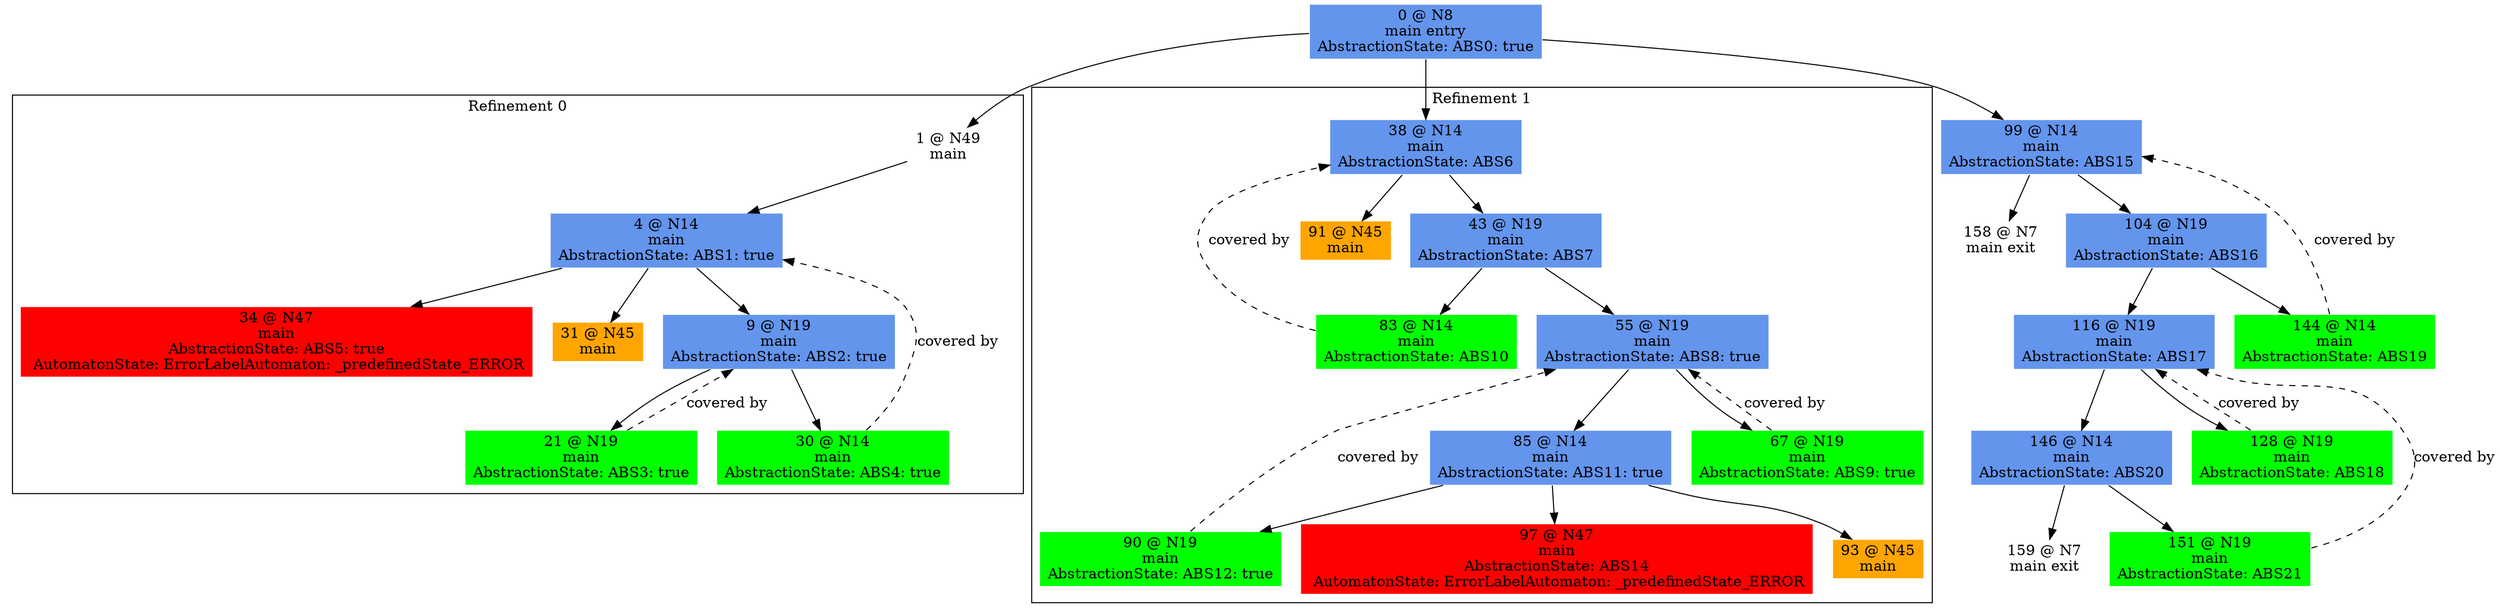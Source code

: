digraph ARG {
node [style="filled" shape="box" color="white"]
subgraph cluster_0 {
label="Refinement 0"
1 [label="1 @ N49\nmain\n" id="1"]
4 [fillcolor="cornflowerblue" label="4 @ N14\nmain\nAbstractionState: ABS1: true\n" id="4"]
34 [fillcolor="red" label="34 @ N47\nmain\nAbstractionState: ABS5: true\n AutomatonState: ErrorLabelAutomaton: _predefinedState_ERROR\n" id="34"]
31 [fillcolor="orange" label="31 @ N45\nmain\n" id="31"]
9 [fillcolor="cornflowerblue" label="9 @ N19\nmain\nAbstractionState: ABS2: true\n" id="9"]
30 [fillcolor="green" label="30 @ N14\nmain\nAbstractionState: ABS4: true\n" id="30"]
21 [fillcolor="green" label="21 @ N19\nmain\nAbstractionState: ABS3: true\n" id="21"]
1 -> 4 []
30 -> 4 [style="dashed" weight="0" label="covered by"]
4 -> 9 []
4 -> 31 []
4 -> 34 []
21 -> 9 [style="dashed" weight="0" label="covered by"]
9 -> 21 []
9 -> 30 []
}
0 -> 1
subgraph cluster_1 {
label="Refinement 1"
38 [fillcolor="cornflowerblue" label="38 @ N14\nmain\nAbstractionState: ABS6\n" id="38"]
43 [fillcolor="cornflowerblue" label="43 @ N19\nmain\nAbstractionState: ABS7\n" id="43"]
83 [fillcolor="green" label="83 @ N14\nmain\nAbstractionState: ABS10\n" id="83"]
55 [fillcolor="cornflowerblue" label="55 @ N19\nmain\nAbstractionState: ABS8: true\n" id="55"]
85 [fillcolor="cornflowerblue" label="85 @ N14\nmain\nAbstractionState: ABS11: true\n" id="85"]
97 [fillcolor="red" label="97 @ N47\nmain\nAbstractionState: ABS14\n AutomatonState: ErrorLabelAutomaton: _predefinedState_ERROR\n" id="97"]
93 [fillcolor="orange" label="93 @ N45\nmain\n" id="93"]
90 [fillcolor="green" label="90 @ N19\nmain\nAbstractionState: ABS12: true\n" id="90"]
67 [fillcolor="green" label="67 @ N19\nmain\nAbstractionState: ABS9: true\n" id="67"]
91 [fillcolor="orange" label="91 @ N45\nmain\n" id="91"]
83 -> 38 [style="dashed" weight="0" label="covered by"]
38 -> 91 []
38 -> 43 []
43 -> 55 []
43 -> 83 []
67 -> 55 [style="dashed" weight="0" label="covered by"]
90 -> 55 [style="dashed" weight="0" label="covered by"]
55 -> 67 []
55 -> 85 []
85 -> 90 []
85 -> 93 []
85 -> 97 []
}
0 -> 38
0 [fillcolor="cornflowerblue" label="0 @ N8\nmain entry\nAbstractionState: ABS0: true\n" id="0"]
99 [fillcolor="cornflowerblue" label="99 @ N14\nmain\nAbstractionState: ABS15\n" id="99"]
158 [label="158 @ N7\nmain exit\n" id="158"]
104 [fillcolor="cornflowerblue" label="104 @ N19\nmain\nAbstractionState: ABS16\n" id="104"]
116 [fillcolor="cornflowerblue" label="116 @ N19\nmain\nAbstractionState: ABS17\n" id="116"]
146 [fillcolor="cornflowerblue" label="146 @ N14\nmain\nAbstractionState: ABS20\n" id="146"]
159 [label="159 @ N7\nmain exit\n" id="159"]
151 [fillcolor="green" label="151 @ N19\nmain\nAbstractionState: ABS21\n" id="151"]
128 [fillcolor="green" label="128 @ N19\nmain\nAbstractionState: ABS18\n" id="128"]
144 [fillcolor="green" label="144 @ N14\nmain\nAbstractionState: ABS19\n" id="144"]
0 -> 99 []
144 -> 99 [style="dashed" weight="0" label="covered by"]
99 -> 104 []
99 -> 158 []
104 -> 144 []
104 -> 116 []
128 -> 116 [style="dashed" weight="0" label="covered by"]
151 -> 116 [style="dashed" weight="0" label="covered by"]
116 -> 128 []
116 -> 146 []
146 -> 151 []
146 -> 159 []
}
